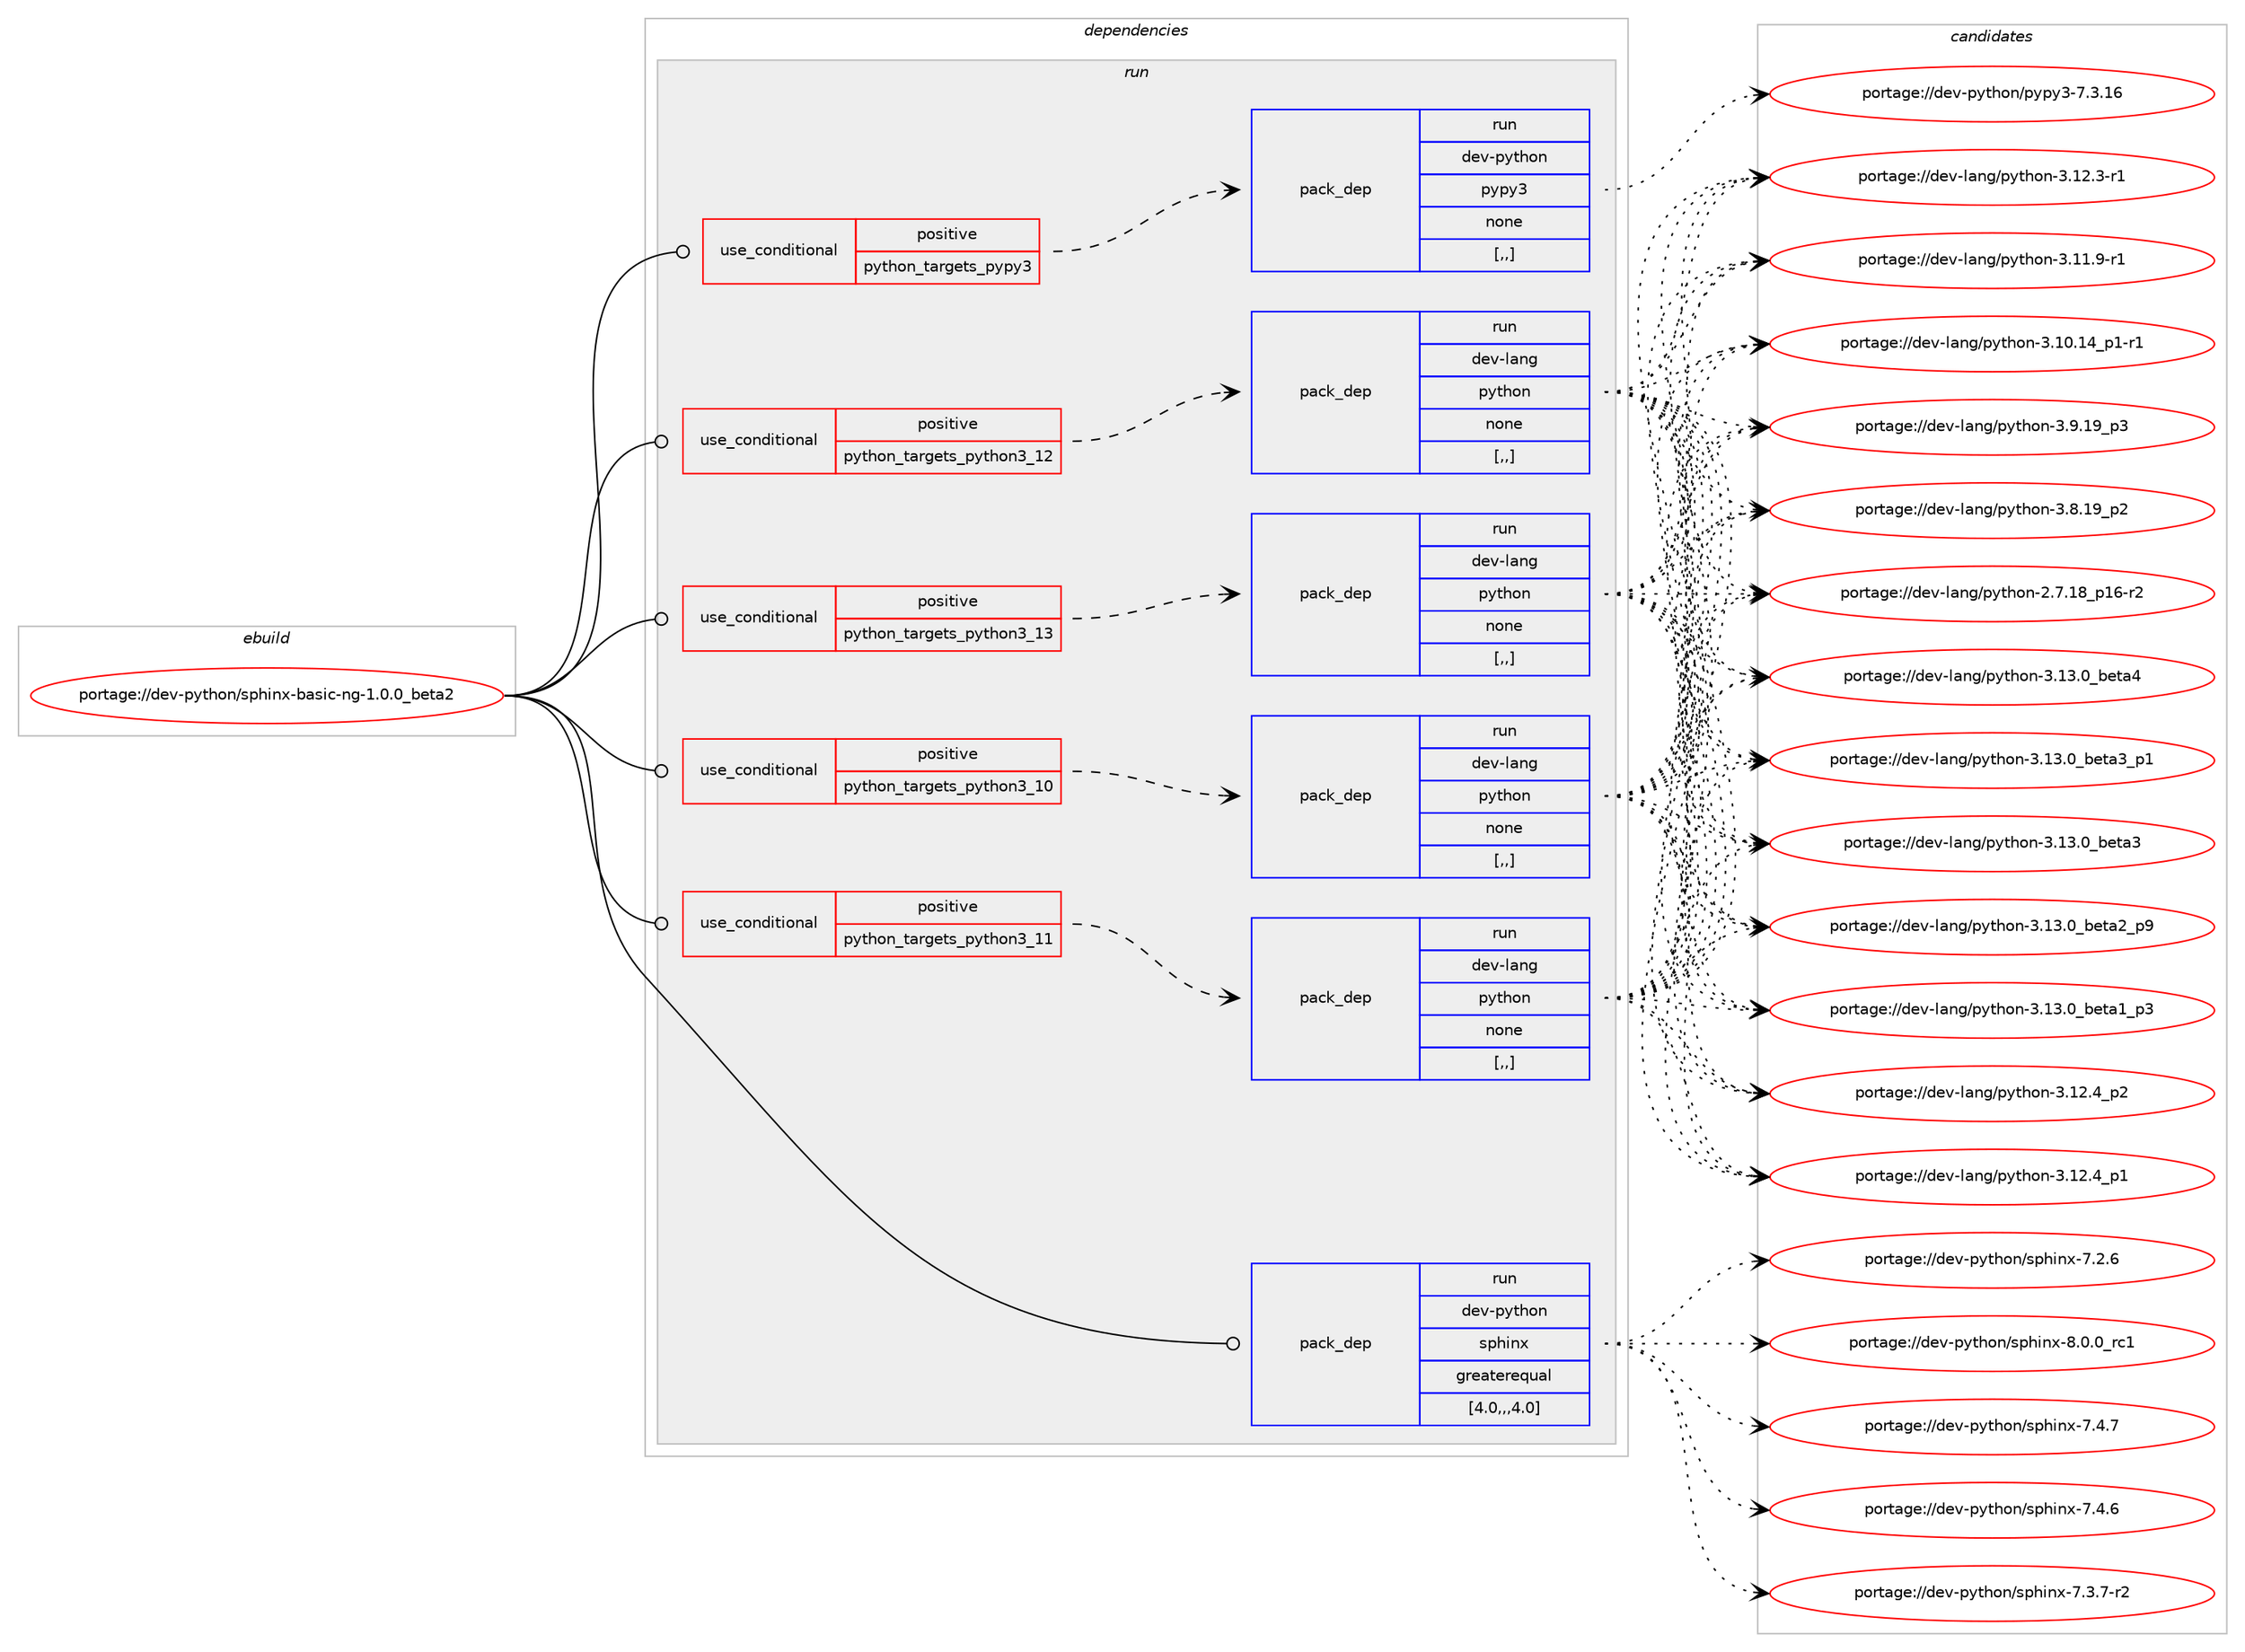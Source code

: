 digraph prolog {

# *************
# Graph options
# *************

newrank=true;
concentrate=true;
compound=true;
graph [rankdir=LR,fontname=Helvetica,fontsize=10,ranksep=1.5];#, ranksep=2.5, nodesep=0.2];
edge  [arrowhead=vee];
node  [fontname=Helvetica,fontsize=10];

# **********
# The ebuild
# **********

subgraph cluster_leftcol {
color=gray;
label=<<i>ebuild</i>>;
id [label="portage://dev-python/sphinx-basic-ng-1.0.0_beta2", color=red, width=4, href="../dev-python/sphinx-basic-ng-1.0.0_beta2.svg"];
}

# ****************
# The dependencies
# ****************

subgraph cluster_midcol {
color=gray;
label=<<i>dependencies</i>>;
subgraph cluster_compile {
fillcolor="#eeeeee";
style=filled;
label=<<i>compile</i>>;
}
subgraph cluster_compileandrun {
fillcolor="#eeeeee";
style=filled;
label=<<i>compile and run</i>>;
}
subgraph cluster_run {
fillcolor="#eeeeee";
style=filled;
label=<<i>run</i>>;
subgraph cond39836 {
dependency164112 [label=<<TABLE BORDER="0" CELLBORDER="1" CELLSPACING="0" CELLPADDING="4"><TR><TD ROWSPAN="3" CELLPADDING="10">use_conditional</TD></TR><TR><TD>positive</TD></TR><TR><TD>python_targets_pypy3</TD></TR></TABLE>>, shape=none, color=red];
subgraph pack123004 {
dependency164113 [label=<<TABLE BORDER="0" CELLBORDER="1" CELLSPACING="0" CELLPADDING="4" WIDTH="220"><TR><TD ROWSPAN="6" CELLPADDING="30">pack_dep</TD></TR><TR><TD WIDTH="110">run</TD></TR><TR><TD>dev-python</TD></TR><TR><TD>pypy3</TD></TR><TR><TD>none</TD></TR><TR><TD>[,,]</TD></TR></TABLE>>, shape=none, color=blue];
}
dependency164112:e -> dependency164113:w [weight=20,style="dashed",arrowhead="vee"];
}
id:e -> dependency164112:w [weight=20,style="solid",arrowhead="odot"];
subgraph cond39837 {
dependency164114 [label=<<TABLE BORDER="0" CELLBORDER="1" CELLSPACING="0" CELLPADDING="4"><TR><TD ROWSPAN="3" CELLPADDING="10">use_conditional</TD></TR><TR><TD>positive</TD></TR><TR><TD>python_targets_python3_10</TD></TR></TABLE>>, shape=none, color=red];
subgraph pack123005 {
dependency164115 [label=<<TABLE BORDER="0" CELLBORDER="1" CELLSPACING="0" CELLPADDING="4" WIDTH="220"><TR><TD ROWSPAN="6" CELLPADDING="30">pack_dep</TD></TR><TR><TD WIDTH="110">run</TD></TR><TR><TD>dev-lang</TD></TR><TR><TD>python</TD></TR><TR><TD>none</TD></TR><TR><TD>[,,]</TD></TR></TABLE>>, shape=none, color=blue];
}
dependency164114:e -> dependency164115:w [weight=20,style="dashed",arrowhead="vee"];
}
id:e -> dependency164114:w [weight=20,style="solid",arrowhead="odot"];
subgraph cond39838 {
dependency164116 [label=<<TABLE BORDER="0" CELLBORDER="1" CELLSPACING="0" CELLPADDING="4"><TR><TD ROWSPAN="3" CELLPADDING="10">use_conditional</TD></TR><TR><TD>positive</TD></TR><TR><TD>python_targets_python3_11</TD></TR></TABLE>>, shape=none, color=red];
subgraph pack123006 {
dependency164117 [label=<<TABLE BORDER="0" CELLBORDER="1" CELLSPACING="0" CELLPADDING="4" WIDTH="220"><TR><TD ROWSPAN="6" CELLPADDING="30">pack_dep</TD></TR><TR><TD WIDTH="110">run</TD></TR><TR><TD>dev-lang</TD></TR><TR><TD>python</TD></TR><TR><TD>none</TD></TR><TR><TD>[,,]</TD></TR></TABLE>>, shape=none, color=blue];
}
dependency164116:e -> dependency164117:w [weight=20,style="dashed",arrowhead="vee"];
}
id:e -> dependency164116:w [weight=20,style="solid",arrowhead="odot"];
subgraph cond39839 {
dependency164118 [label=<<TABLE BORDER="0" CELLBORDER="1" CELLSPACING="0" CELLPADDING="4"><TR><TD ROWSPAN="3" CELLPADDING="10">use_conditional</TD></TR><TR><TD>positive</TD></TR><TR><TD>python_targets_python3_12</TD></TR></TABLE>>, shape=none, color=red];
subgraph pack123007 {
dependency164119 [label=<<TABLE BORDER="0" CELLBORDER="1" CELLSPACING="0" CELLPADDING="4" WIDTH="220"><TR><TD ROWSPAN="6" CELLPADDING="30">pack_dep</TD></TR><TR><TD WIDTH="110">run</TD></TR><TR><TD>dev-lang</TD></TR><TR><TD>python</TD></TR><TR><TD>none</TD></TR><TR><TD>[,,]</TD></TR></TABLE>>, shape=none, color=blue];
}
dependency164118:e -> dependency164119:w [weight=20,style="dashed",arrowhead="vee"];
}
id:e -> dependency164118:w [weight=20,style="solid",arrowhead="odot"];
subgraph cond39840 {
dependency164120 [label=<<TABLE BORDER="0" CELLBORDER="1" CELLSPACING="0" CELLPADDING="4"><TR><TD ROWSPAN="3" CELLPADDING="10">use_conditional</TD></TR><TR><TD>positive</TD></TR><TR><TD>python_targets_python3_13</TD></TR></TABLE>>, shape=none, color=red];
subgraph pack123008 {
dependency164121 [label=<<TABLE BORDER="0" CELLBORDER="1" CELLSPACING="0" CELLPADDING="4" WIDTH="220"><TR><TD ROWSPAN="6" CELLPADDING="30">pack_dep</TD></TR><TR><TD WIDTH="110">run</TD></TR><TR><TD>dev-lang</TD></TR><TR><TD>python</TD></TR><TR><TD>none</TD></TR><TR><TD>[,,]</TD></TR></TABLE>>, shape=none, color=blue];
}
dependency164120:e -> dependency164121:w [weight=20,style="dashed",arrowhead="vee"];
}
id:e -> dependency164120:w [weight=20,style="solid",arrowhead="odot"];
subgraph pack123009 {
dependency164122 [label=<<TABLE BORDER="0" CELLBORDER="1" CELLSPACING="0" CELLPADDING="4" WIDTH="220"><TR><TD ROWSPAN="6" CELLPADDING="30">pack_dep</TD></TR><TR><TD WIDTH="110">run</TD></TR><TR><TD>dev-python</TD></TR><TR><TD>sphinx</TD></TR><TR><TD>greaterequal</TD></TR><TR><TD>[4.0,,,4.0]</TD></TR></TABLE>>, shape=none, color=blue];
}
id:e -> dependency164122:w [weight=20,style="solid",arrowhead="odot"];
}
}

# **************
# The candidates
# **************

subgraph cluster_choices {
rank=same;
color=gray;
label=<<i>candidates</i>>;

subgraph choice123004 {
color=black;
nodesep=1;
choice10010111845112121116104111110471121211121215145554651464954 [label="portage://dev-python/pypy3-7.3.16", color=red, width=4,href="../dev-python/pypy3-7.3.16.svg"];
dependency164113:e -> choice10010111845112121116104111110471121211121215145554651464954:w [style=dotted,weight="100"];
}
subgraph choice123005 {
color=black;
nodesep=1;
choice1001011184510897110103471121211161041111104551464951464895981011169752 [label="portage://dev-lang/python-3.13.0_beta4", color=red, width=4,href="../dev-lang/python-3.13.0_beta4.svg"];
choice10010111845108971101034711212111610411111045514649514648959810111697519511249 [label="portage://dev-lang/python-3.13.0_beta3_p1", color=red, width=4,href="../dev-lang/python-3.13.0_beta3_p1.svg"];
choice1001011184510897110103471121211161041111104551464951464895981011169751 [label="portage://dev-lang/python-3.13.0_beta3", color=red, width=4,href="../dev-lang/python-3.13.0_beta3.svg"];
choice10010111845108971101034711212111610411111045514649514648959810111697509511257 [label="portage://dev-lang/python-3.13.0_beta2_p9", color=red, width=4,href="../dev-lang/python-3.13.0_beta2_p9.svg"];
choice10010111845108971101034711212111610411111045514649514648959810111697499511251 [label="portage://dev-lang/python-3.13.0_beta1_p3", color=red, width=4,href="../dev-lang/python-3.13.0_beta1_p3.svg"];
choice100101118451089711010347112121116104111110455146495046529511250 [label="portage://dev-lang/python-3.12.4_p2", color=red, width=4,href="../dev-lang/python-3.12.4_p2.svg"];
choice100101118451089711010347112121116104111110455146495046529511249 [label="portage://dev-lang/python-3.12.4_p1", color=red, width=4,href="../dev-lang/python-3.12.4_p1.svg"];
choice100101118451089711010347112121116104111110455146495046514511449 [label="portage://dev-lang/python-3.12.3-r1", color=red, width=4,href="../dev-lang/python-3.12.3-r1.svg"];
choice100101118451089711010347112121116104111110455146494946574511449 [label="portage://dev-lang/python-3.11.9-r1", color=red, width=4,href="../dev-lang/python-3.11.9-r1.svg"];
choice100101118451089711010347112121116104111110455146494846495295112494511449 [label="portage://dev-lang/python-3.10.14_p1-r1", color=red, width=4,href="../dev-lang/python-3.10.14_p1-r1.svg"];
choice100101118451089711010347112121116104111110455146574649579511251 [label="portage://dev-lang/python-3.9.19_p3", color=red, width=4,href="../dev-lang/python-3.9.19_p3.svg"];
choice100101118451089711010347112121116104111110455146564649579511250 [label="portage://dev-lang/python-3.8.19_p2", color=red, width=4,href="../dev-lang/python-3.8.19_p2.svg"];
choice100101118451089711010347112121116104111110455046554649569511249544511450 [label="portage://dev-lang/python-2.7.18_p16-r2", color=red, width=4,href="../dev-lang/python-2.7.18_p16-r2.svg"];
dependency164115:e -> choice1001011184510897110103471121211161041111104551464951464895981011169752:w [style=dotted,weight="100"];
dependency164115:e -> choice10010111845108971101034711212111610411111045514649514648959810111697519511249:w [style=dotted,weight="100"];
dependency164115:e -> choice1001011184510897110103471121211161041111104551464951464895981011169751:w [style=dotted,weight="100"];
dependency164115:e -> choice10010111845108971101034711212111610411111045514649514648959810111697509511257:w [style=dotted,weight="100"];
dependency164115:e -> choice10010111845108971101034711212111610411111045514649514648959810111697499511251:w [style=dotted,weight="100"];
dependency164115:e -> choice100101118451089711010347112121116104111110455146495046529511250:w [style=dotted,weight="100"];
dependency164115:e -> choice100101118451089711010347112121116104111110455146495046529511249:w [style=dotted,weight="100"];
dependency164115:e -> choice100101118451089711010347112121116104111110455146495046514511449:w [style=dotted,weight="100"];
dependency164115:e -> choice100101118451089711010347112121116104111110455146494946574511449:w [style=dotted,weight="100"];
dependency164115:e -> choice100101118451089711010347112121116104111110455146494846495295112494511449:w [style=dotted,weight="100"];
dependency164115:e -> choice100101118451089711010347112121116104111110455146574649579511251:w [style=dotted,weight="100"];
dependency164115:e -> choice100101118451089711010347112121116104111110455146564649579511250:w [style=dotted,weight="100"];
dependency164115:e -> choice100101118451089711010347112121116104111110455046554649569511249544511450:w [style=dotted,weight="100"];
}
subgraph choice123006 {
color=black;
nodesep=1;
choice1001011184510897110103471121211161041111104551464951464895981011169752 [label="portage://dev-lang/python-3.13.0_beta4", color=red, width=4,href="../dev-lang/python-3.13.0_beta4.svg"];
choice10010111845108971101034711212111610411111045514649514648959810111697519511249 [label="portage://dev-lang/python-3.13.0_beta3_p1", color=red, width=4,href="../dev-lang/python-3.13.0_beta3_p1.svg"];
choice1001011184510897110103471121211161041111104551464951464895981011169751 [label="portage://dev-lang/python-3.13.0_beta3", color=red, width=4,href="../dev-lang/python-3.13.0_beta3.svg"];
choice10010111845108971101034711212111610411111045514649514648959810111697509511257 [label="portage://dev-lang/python-3.13.0_beta2_p9", color=red, width=4,href="../dev-lang/python-3.13.0_beta2_p9.svg"];
choice10010111845108971101034711212111610411111045514649514648959810111697499511251 [label="portage://dev-lang/python-3.13.0_beta1_p3", color=red, width=4,href="../dev-lang/python-3.13.0_beta1_p3.svg"];
choice100101118451089711010347112121116104111110455146495046529511250 [label="portage://dev-lang/python-3.12.4_p2", color=red, width=4,href="../dev-lang/python-3.12.4_p2.svg"];
choice100101118451089711010347112121116104111110455146495046529511249 [label="portage://dev-lang/python-3.12.4_p1", color=red, width=4,href="../dev-lang/python-3.12.4_p1.svg"];
choice100101118451089711010347112121116104111110455146495046514511449 [label="portage://dev-lang/python-3.12.3-r1", color=red, width=4,href="../dev-lang/python-3.12.3-r1.svg"];
choice100101118451089711010347112121116104111110455146494946574511449 [label="portage://dev-lang/python-3.11.9-r1", color=red, width=4,href="../dev-lang/python-3.11.9-r1.svg"];
choice100101118451089711010347112121116104111110455146494846495295112494511449 [label="portage://dev-lang/python-3.10.14_p1-r1", color=red, width=4,href="../dev-lang/python-3.10.14_p1-r1.svg"];
choice100101118451089711010347112121116104111110455146574649579511251 [label="portage://dev-lang/python-3.9.19_p3", color=red, width=4,href="../dev-lang/python-3.9.19_p3.svg"];
choice100101118451089711010347112121116104111110455146564649579511250 [label="portage://dev-lang/python-3.8.19_p2", color=red, width=4,href="../dev-lang/python-3.8.19_p2.svg"];
choice100101118451089711010347112121116104111110455046554649569511249544511450 [label="portage://dev-lang/python-2.7.18_p16-r2", color=red, width=4,href="../dev-lang/python-2.7.18_p16-r2.svg"];
dependency164117:e -> choice1001011184510897110103471121211161041111104551464951464895981011169752:w [style=dotted,weight="100"];
dependency164117:e -> choice10010111845108971101034711212111610411111045514649514648959810111697519511249:w [style=dotted,weight="100"];
dependency164117:e -> choice1001011184510897110103471121211161041111104551464951464895981011169751:w [style=dotted,weight="100"];
dependency164117:e -> choice10010111845108971101034711212111610411111045514649514648959810111697509511257:w [style=dotted,weight="100"];
dependency164117:e -> choice10010111845108971101034711212111610411111045514649514648959810111697499511251:w [style=dotted,weight="100"];
dependency164117:e -> choice100101118451089711010347112121116104111110455146495046529511250:w [style=dotted,weight="100"];
dependency164117:e -> choice100101118451089711010347112121116104111110455146495046529511249:w [style=dotted,weight="100"];
dependency164117:e -> choice100101118451089711010347112121116104111110455146495046514511449:w [style=dotted,weight="100"];
dependency164117:e -> choice100101118451089711010347112121116104111110455146494946574511449:w [style=dotted,weight="100"];
dependency164117:e -> choice100101118451089711010347112121116104111110455146494846495295112494511449:w [style=dotted,weight="100"];
dependency164117:e -> choice100101118451089711010347112121116104111110455146574649579511251:w [style=dotted,weight="100"];
dependency164117:e -> choice100101118451089711010347112121116104111110455146564649579511250:w [style=dotted,weight="100"];
dependency164117:e -> choice100101118451089711010347112121116104111110455046554649569511249544511450:w [style=dotted,weight="100"];
}
subgraph choice123007 {
color=black;
nodesep=1;
choice1001011184510897110103471121211161041111104551464951464895981011169752 [label="portage://dev-lang/python-3.13.0_beta4", color=red, width=4,href="../dev-lang/python-3.13.0_beta4.svg"];
choice10010111845108971101034711212111610411111045514649514648959810111697519511249 [label="portage://dev-lang/python-3.13.0_beta3_p1", color=red, width=4,href="../dev-lang/python-3.13.0_beta3_p1.svg"];
choice1001011184510897110103471121211161041111104551464951464895981011169751 [label="portage://dev-lang/python-3.13.0_beta3", color=red, width=4,href="../dev-lang/python-3.13.0_beta3.svg"];
choice10010111845108971101034711212111610411111045514649514648959810111697509511257 [label="portage://dev-lang/python-3.13.0_beta2_p9", color=red, width=4,href="../dev-lang/python-3.13.0_beta2_p9.svg"];
choice10010111845108971101034711212111610411111045514649514648959810111697499511251 [label="portage://dev-lang/python-3.13.0_beta1_p3", color=red, width=4,href="../dev-lang/python-3.13.0_beta1_p3.svg"];
choice100101118451089711010347112121116104111110455146495046529511250 [label="portage://dev-lang/python-3.12.4_p2", color=red, width=4,href="../dev-lang/python-3.12.4_p2.svg"];
choice100101118451089711010347112121116104111110455146495046529511249 [label="portage://dev-lang/python-3.12.4_p1", color=red, width=4,href="../dev-lang/python-3.12.4_p1.svg"];
choice100101118451089711010347112121116104111110455146495046514511449 [label="portage://dev-lang/python-3.12.3-r1", color=red, width=4,href="../dev-lang/python-3.12.3-r1.svg"];
choice100101118451089711010347112121116104111110455146494946574511449 [label="portage://dev-lang/python-3.11.9-r1", color=red, width=4,href="../dev-lang/python-3.11.9-r1.svg"];
choice100101118451089711010347112121116104111110455146494846495295112494511449 [label="portage://dev-lang/python-3.10.14_p1-r1", color=red, width=4,href="../dev-lang/python-3.10.14_p1-r1.svg"];
choice100101118451089711010347112121116104111110455146574649579511251 [label="portage://dev-lang/python-3.9.19_p3", color=red, width=4,href="../dev-lang/python-3.9.19_p3.svg"];
choice100101118451089711010347112121116104111110455146564649579511250 [label="portage://dev-lang/python-3.8.19_p2", color=red, width=4,href="../dev-lang/python-3.8.19_p2.svg"];
choice100101118451089711010347112121116104111110455046554649569511249544511450 [label="portage://dev-lang/python-2.7.18_p16-r2", color=red, width=4,href="../dev-lang/python-2.7.18_p16-r2.svg"];
dependency164119:e -> choice1001011184510897110103471121211161041111104551464951464895981011169752:w [style=dotted,weight="100"];
dependency164119:e -> choice10010111845108971101034711212111610411111045514649514648959810111697519511249:w [style=dotted,weight="100"];
dependency164119:e -> choice1001011184510897110103471121211161041111104551464951464895981011169751:w [style=dotted,weight="100"];
dependency164119:e -> choice10010111845108971101034711212111610411111045514649514648959810111697509511257:w [style=dotted,weight="100"];
dependency164119:e -> choice10010111845108971101034711212111610411111045514649514648959810111697499511251:w [style=dotted,weight="100"];
dependency164119:e -> choice100101118451089711010347112121116104111110455146495046529511250:w [style=dotted,weight="100"];
dependency164119:e -> choice100101118451089711010347112121116104111110455146495046529511249:w [style=dotted,weight="100"];
dependency164119:e -> choice100101118451089711010347112121116104111110455146495046514511449:w [style=dotted,weight="100"];
dependency164119:e -> choice100101118451089711010347112121116104111110455146494946574511449:w [style=dotted,weight="100"];
dependency164119:e -> choice100101118451089711010347112121116104111110455146494846495295112494511449:w [style=dotted,weight="100"];
dependency164119:e -> choice100101118451089711010347112121116104111110455146574649579511251:w [style=dotted,weight="100"];
dependency164119:e -> choice100101118451089711010347112121116104111110455146564649579511250:w [style=dotted,weight="100"];
dependency164119:e -> choice100101118451089711010347112121116104111110455046554649569511249544511450:w [style=dotted,weight="100"];
}
subgraph choice123008 {
color=black;
nodesep=1;
choice1001011184510897110103471121211161041111104551464951464895981011169752 [label="portage://dev-lang/python-3.13.0_beta4", color=red, width=4,href="../dev-lang/python-3.13.0_beta4.svg"];
choice10010111845108971101034711212111610411111045514649514648959810111697519511249 [label="portage://dev-lang/python-3.13.0_beta3_p1", color=red, width=4,href="../dev-lang/python-3.13.0_beta3_p1.svg"];
choice1001011184510897110103471121211161041111104551464951464895981011169751 [label="portage://dev-lang/python-3.13.0_beta3", color=red, width=4,href="../dev-lang/python-3.13.0_beta3.svg"];
choice10010111845108971101034711212111610411111045514649514648959810111697509511257 [label="portage://dev-lang/python-3.13.0_beta2_p9", color=red, width=4,href="../dev-lang/python-3.13.0_beta2_p9.svg"];
choice10010111845108971101034711212111610411111045514649514648959810111697499511251 [label="portage://dev-lang/python-3.13.0_beta1_p3", color=red, width=4,href="../dev-lang/python-3.13.0_beta1_p3.svg"];
choice100101118451089711010347112121116104111110455146495046529511250 [label="portage://dev-lang/python-3.12.4_p2", color=red, width=4,href="../dev-lang/python-3.12.4_p2.svg"];
choice100101118451089711010347112121116104111110455146495046529511249 [label="portage://dev-lang/python-3.12.4_p1", color=red, width=4,href="../dev-lang/python-3.12.4_p1.svg"];
choice100101118451089711010347112121116104111110455146495046514511449 [label="portage://dev-lang/python-3.12.3-r1", color=red, width=4,href="../dev-lang/python-3.12.3-r1.svg"];
choice100101118451089711010347112121116104111110455146494946574511449 [label="portage://dev-lang/python-3.11.9-r1", color=red, width=4,href="../dev-lang/python-3.11.9-r1.svg"];
choice100101118451089711010347112121116104111110455146494846495295112494511449 [label="portage://dev-lang/python-3.10.14_p1-r1", color=red, width=4,href="../dev-lang/python-3.10.14_p1-r1.svg"];
choice100101118451089711010347112121116104111110455146574649579511251 [label="portage://dev-lang/python-3.9.19_p3", color=red, width=4,href="../dev-lang/python-3.9.19_p3.svg"];
choice100101118451089711010347112121116104111110455146564649579511250 [label="portage://dev-lang/python-3.8.19_p2", color=red, width=4,href="../dev-lang/python-3.8.19_p2.svg"];
choice100101118451089711010347112121116104111110455046554649569511249544511450 [label="portage://dev-lang/python-2.7.18_p16-r2", color=red, width=4,href="../dev-lang/python-2.7.18_p16-r2.svg"];
dependency164121:e -> choice1001011184510897110103471121211161041111104551464951464895981011169752:w [style=dotted,weight="100"];
dependency164121:e -> choice10010111845108971101034711212111610411111045514649514648959810111697519511249:w [style=dotted,weight="100"];
dependency164121:e -> choice1001011184510897110103471121211161041111104551464951464895981011169751:w [style=dotted,weight="100"];
dependency164121:e -> choice10010111845108971101034711212111610411111045514649514648959810111697509511257:w [style=dotted,weight="100"];
dependency164121:e -> choice10010111845108971101034711212111610411111045514649514648959810111697499511251:w [style=dotted,weight="100"];
dependency164121:e -> choice100101118451089711010347112121116104111110455146495046529511250:w [style=dotted,weight="100"];
dependency164121:e -> choice100101118451089711010347112121116104111110455146495046529511249:w [style=dotted,weight="100"];
dependency164121:e -> choice100101118451089711010347112121116104111110455146495046514511449:w [style=dotted,weight="100"];
dependency164121:e -> choice100101118451089711010347112121116104111110455146494946574511449:w [style=dotted,weight="100"];
dependency164121:e -> choice100101118451089711010347112121116104111110455146494846495295112494511449:w [style=dotted,weight="100"];
dependency164121:e -> choice100101118451089711010347112121116104111110455146574649579511251:w [style=dotted,weight="100"];
dependency164121:e -> choice100101118451089711010347112121116104111110455146564649579511250:w [style=dotted,weight="100"];
dependency164121:e -> choice100101118451089711010347112121116104111110455046554649569511249544511450:w [style=dotted,weight="100"];
}
subgraph choice123009 {
color=black;
nodesep=1;
choice1001011184511212111610411111047115112104105110120455646484648951149949 [label="portage://dev-python/sphinx-8.0.0_rc1", color=red, width=4,href="../dev-python/sphinx-8.0.0_rc1.svg"];
choice1001011184511212111610411111047115112104105110120455546524655 [label="portage://dev-python/sphinx-7.4.7", color=red, width=4,href="../dev-python/sphinx-7.4.7.svg"];
choice1001011184511212111610411111047115112104105110120455546524654 [label="portage://dev-python/sphinx-7.4.6", color=red, width=4,href="../dev-python/sphinx-7.4.6.svg"];
choice10010111845112121116104111110471151121041051101204555465146554511450 [label="portage://dev-python/sphinx-7.3.7-r2", color=red, width=4,href="../dev-python/sphinx-7.3.7-r2.svg"];
choice1001011184511212111610411111047115112104105110120455546504654 [label="portage://dev-python/sphinx-7.2.6", color=red, width=4,href="../dev-python/sphinx-7.2.6.svg"];
dependency164122:e -> choice1001011184511212111610411111047115112104105110120455646484648951149949:w [style=dotted,weight="100"];
dependency164122:e -> choice1001011184511212111610411111047115112104105110120455546524655:w [style=dotted,weight="100"];
dependency164122:e -> choice1001011184511212111610411111047115112104105110120455546524654:w [style=dotted,weight="100"];
dependency164122:e -> choice10010111845112121116104111110471151121041051101204555465146554511450:w [style=dotted,weight="100"];
dependency164122:e -> choice1001011184511212111610411111047115112104105110120455546504654:w [style=dotted,weight="100"];
}
}

}
